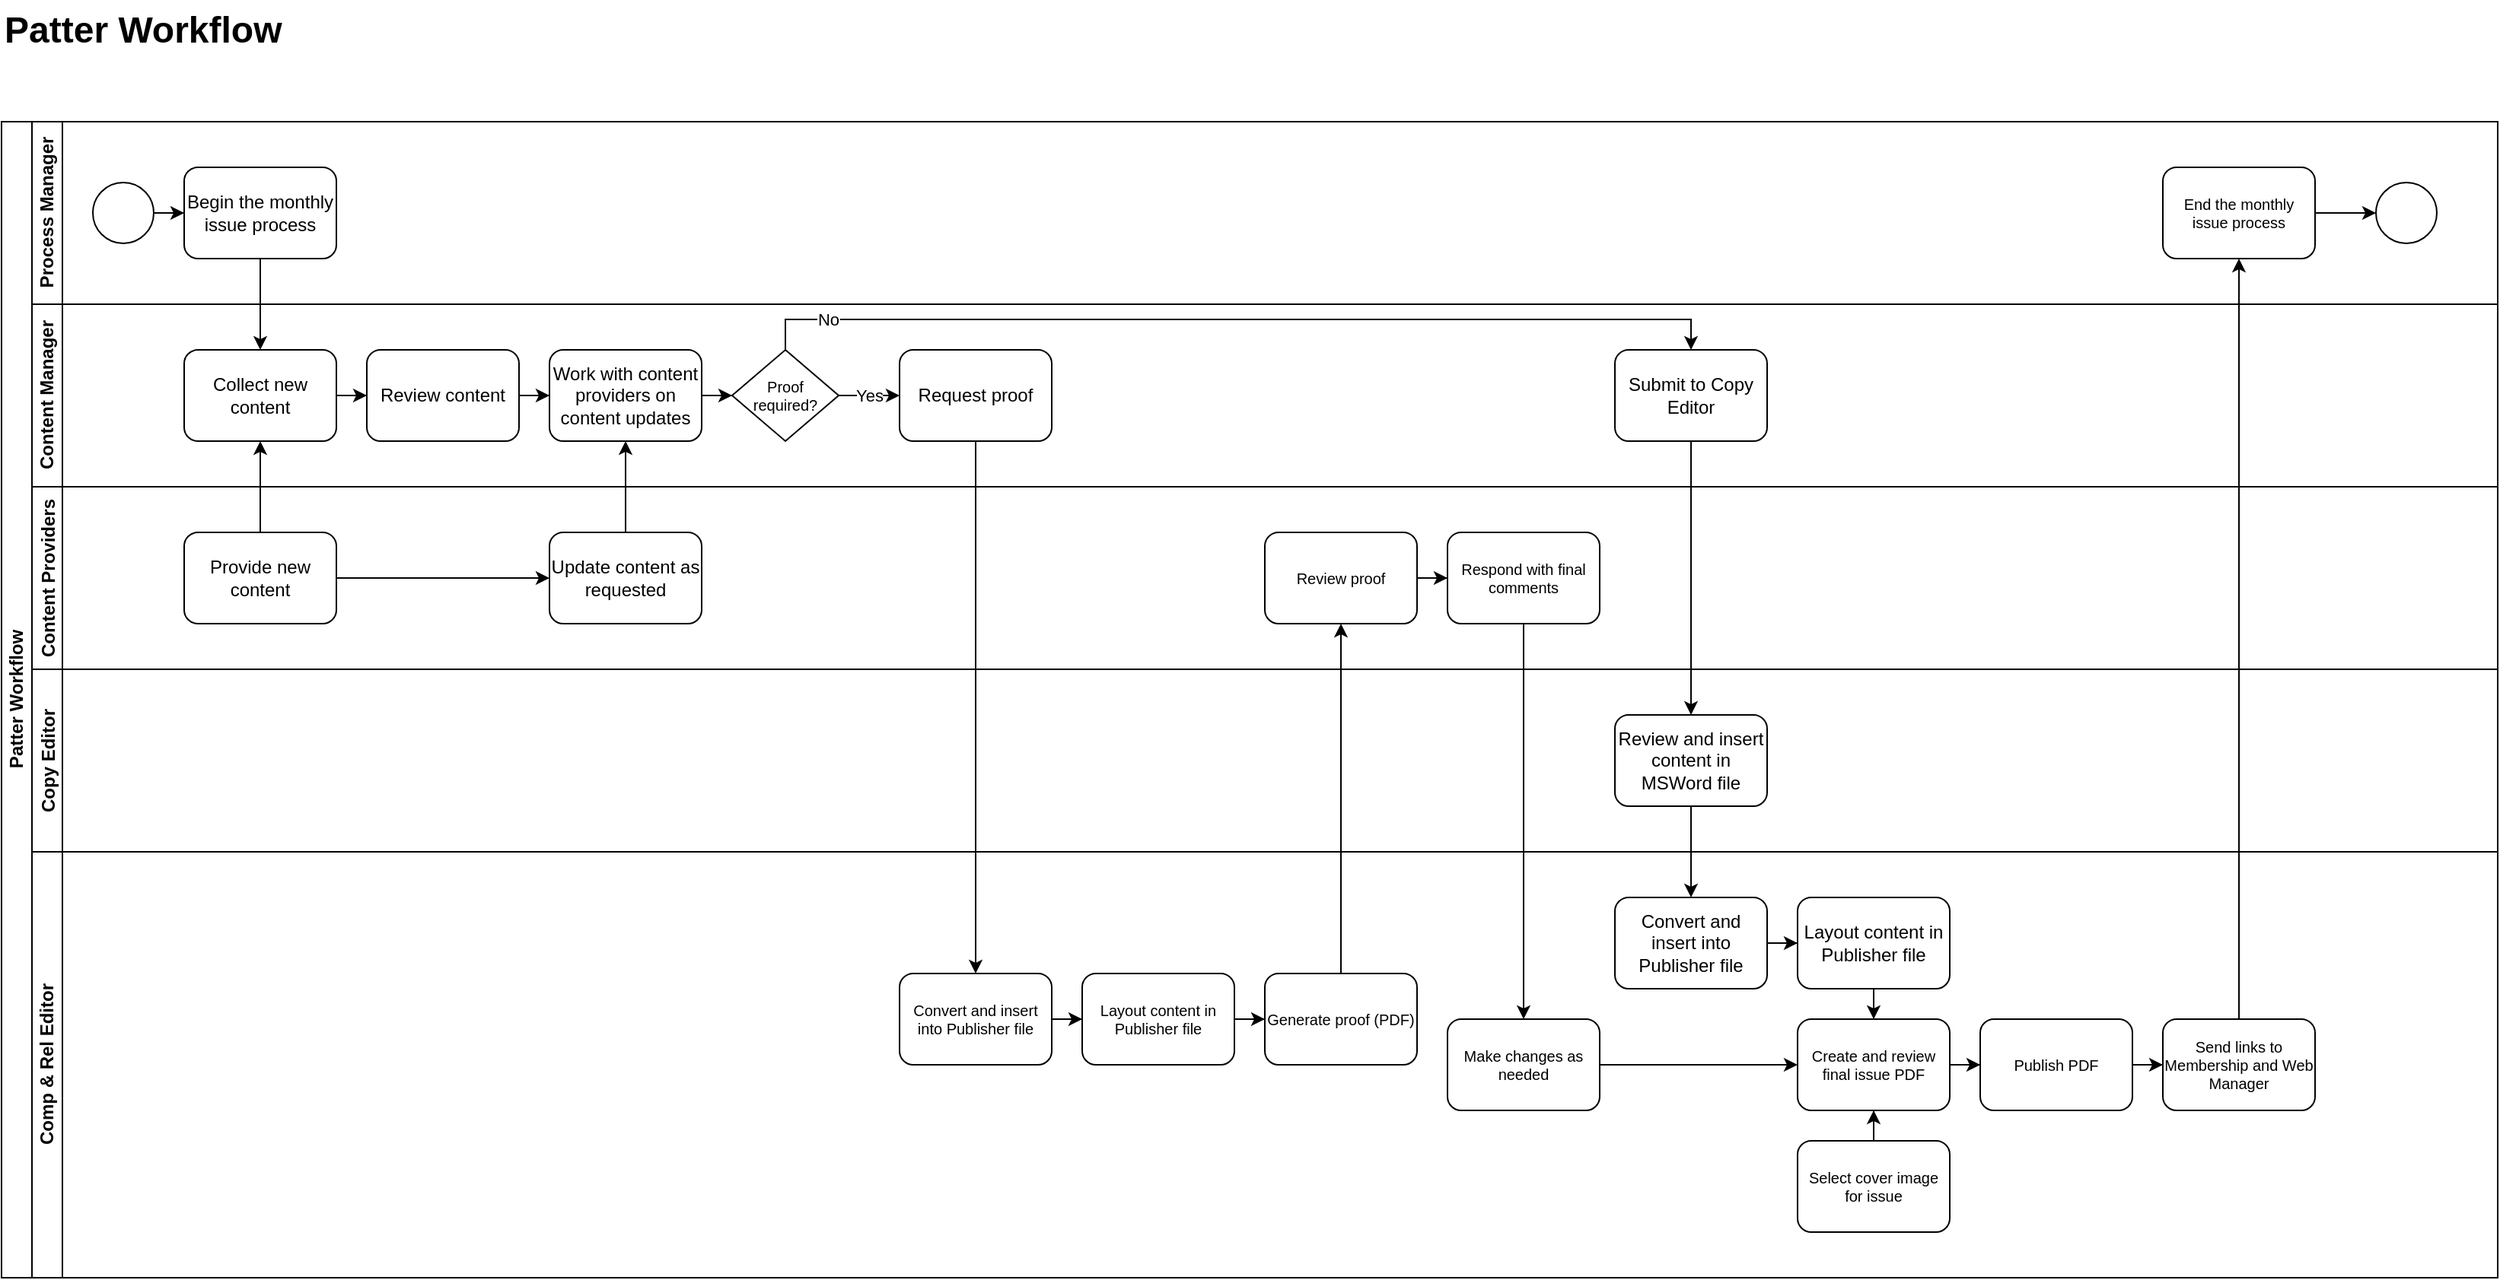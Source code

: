 <mxfile version="12.5.3" type="device"><diagram id="prtHgNgQTEPvFCAcTncT" name="Original Workflow"><mxGraphModel dx="2374" dy="1116" grid="1" gridSize="10" guides="1" tooltips="1" connect="1" arrows="1" fold="1" page="1" pageScale="1" pageWidth="1700" pageHeight="1100" math="0" shadow="0"><root><mxCell id="0"/><mxCell id="1" parent="0"/><mxCell id="dNxyNK7c78bLwvsdeMH5-19" value="Patter Workflow" style="swimlane;html=1;childLayout=stackLayout;resizeParent=1;resizeParentMax=0;horizontal=0;startSize=20;horizontalStack=0;" parent="1" vertex="1"><mxGeometry x="40" y="120" width="1640" height="760" as="geometry"/></mxCell><mxCell id="dNxyNK7c78bLwvsdeMH5-27" value="" style="edgeStyle=orthogonalEdgeStyle;rounded=0;orthogonalLoop=1;jettySize=auto;html=1;dashed=1;endArrow=none;endFill=0;" parent="dNxyNK7c78bLwvsdeMH5-19" source="dNxyNK7c78bLwvsdeMH5-24" edge="1"><mxGeometry relative="1" as="geometry"><mxPoint x="180" y="150" as="targetPoint"/></mxGeometry></mxCell><mxCell id="dNxyNK7c78bLwvsdeMH5-31" style="edgeStyle=orthogonalEdgeStyle;rounded=0;orthogonalLoop=1;jettySize=auto;html=1;endArrow=classic;endFill=1;" parent="dNxyNK7c78bLwvsdeMH5-19" source="dNxyNK7c78bLwvsdeMH5-28" edge="1"><mxGeometry relative="1" as="geometry"><mxPoint x="300" y="90" as="targetPoint"/></mxGeometry></mxCell><mxCell id="dNxyNK7c78bLwvsdeMH5-35" style="edgeStyle=orthogonalEdgeStyle;rounded=0;orthogonalLoop=1;jettySize=auto;html=1;endArrow=classic;endFill=1;" parent="dNxyNK7c78bLwvsdeMH5-19" target="dNxyNK7c78bLwvsdeMH5-34" edge="1"><mxGeometry relative="1" as="geometry"><mxPoint x="300" y="200" as="sourcePoint"/></mxGeometry></mxCell><mxCell id="dNxyNK7c78bLwvsdeMH5-38" style="edgeStyle=orthogonalEdgeStyle;rounded=0;orthogonalLoop=1;jettySize=auto;html=1;endArrow=classic;endFill=1;" parent="dNxyNK7c78bLwvsdeMH5-19" target="dNxyNK7c78bLwvsdeMH5-36" edge="1"><mxGeometry relative="1" as="geometry"><Array as="points"><mxPoint x="180" y="340"/><mxPoint x="400" y="340"/></Array><mxPoint x="180" y="210" as="sourcePoint"/></mxGeometry></mxCell><mxCell id="dNxyNK7c78bLwvsdeMH5-20" value="Process Manager" style="swimlane;html=1;startSize=20;horizontal=0;" parent="dNxyNK7c78bLwvsdeMH5-19" vertex="1"><mxGeometry x="20" width="1620" height="120" as="geometry"/></mxCell><mxCell id="6pns_PfI6mnmwDdRPwen-9" value="" style="edgeStyle=orthogonalEdgeStyle;rounded=0;orthogonalLoop=1;jettySize=auto;html=1;" edge="1" parent="dNxyNK7c78bLwvsdeMH5-20" source="dNxyNK7c78bLwvsdeMH5-23" target="6pns_PfI6mnmwDdRPwen-8"><mxGeometry relative="1" as="geometry"/></mxCell><mxCell id="dNxyNK7c78bLwvsdeMH5-23" value="" style="ellipse;whiteSpace=wrap;html=1;" parent="dNxyNK7c78bLwvsdeMH5-20" vertex="1"><mxGeometry x="40" y="40" width="40" height="40" as="geometry"/></mxCell><mxCell id="6pns_PfI6mnmwDdRPwen-8" value="Begin the monthly issue process" style="rounded=1;whiteSpace=wrap;html=1;fontFamily=Helvetica;fontSize=12;fontColor=#000000;align=center;strokeColor=#000000;fillColor=#ffffff;" vertex="1" parent="dNxyNK7c78bLwvsdeMH5-20"><mxGeometry x="100" y="30" width="100" height="60" as="geometry"/></mxCell><mxCell id="6pns_PfI6mnmwDdRPwen-58" style="edgeStyle=orthogonalEdgeStyle;rounded=0;orthogonalLoop=1;jettySize=auto;html=1;entryX=0;entryY=0.5;entryDx=0;entryDy=0;fontSize=10;" edge="1" parent="dNxyNK7c78bLwvsdeMH5-20" source="6pns_PfI6mnmwDdRPwen-45" target="6pns_PfI6mnmwDdRPwen-57"><mxGeometry relative="1" as="geometry"/></mxCell><mxCell id="6pns_PfI6mnmwDdRPwen-45" value="End the monthly issue process" style="rounded=1;whiteSpace=wrap;html=1;fontSize=10;" vertex="1" parent="dNxyNK7c78bLwvsdeMH5-20"><mxGeometry x="1400" y="30" width="100" height="60" as="geometry"/></mxCell><mxCell id="6pns_PfI6mnmwDdRPwen-57" value="" style="ellipse;whiteSpace=wrap;html=1;aspect=fixed;fontSize=10;" vertex="1" parent="dNxyNK7c78bLwvsdeMH5-20"><mxGeometry x="1540" y="40" width="40" height="40" as="geometry"/></mxCell><mxCell id="dNxyNK7c78bLwvsdeMH5-21" value="Content Manager" style="swimlane;html=1;startSize=20;horizontal=0;" parent="dNxyNK7c78bLwvsdeMH5-19" vertex="1"><mxGeometry x="20" y="120" width="1620" height="120" as="geometry"/></mxCell><mxCell id="dNxyNK7c78bLwvsdeMH5-29" value="" style="edgeStyle=orthogonalEdgeStyle;rounded=0;orthogonalLoop=1;jettySize=auto;html=1;endArrow=classic;endFill=1;" parent="dNxyNK7c78bLwvsdeMH5-21" target="dNxyNK7c78bLwvsdeMH5-28" edge="1"><mxGeometry relative="1" as="geometry"><mxPoint x="200" y="60" as="sourcePoint"/></mxGeometry></mxCell><mxCell id="6pns_PfI6mnmwDdRPwen-13" value="" style="edgeStyle=orthogonalEdgeStyle;rounded=0;orthogonalLoop=1;jettySize=auto;html=1;" edge="1" parent="dNxyNK7c78bLwvsdeMH5-21" source="6pns_PfI6mnmwDdRPwen-10" target="6pns_PfI6mnmwDdRPwen-12"><mxGeometry relative="1" as="geometry"/></mxCell><mxCell id="6pns_PfI6mnmwDdRPwen-10" value="Collect new content" style="rounded=1;whiteSpace=wrap;html=1;fontFamily=Helvetica;fontSize=12;fontColor=#000000;align=center;strokeColor=#000000;fillColor=#ffffff;" vertex="1" parent="dNxyNK7c78bLwvsdeMH5-21"><mxGeometry x="100" y="30" width="100" height="60" as="geometry"/></mxCell><mxCell id="6pns_PfI6mnmwDdRPwen-15" value="" style="edgeStyle=orthogonalEdgeStyle;rounded=0;orthogonalLoop=1;jettySize=auto;html=1;" edge="1" parent="dNxyNK7c78bLwvsdeMH5-21" source="6pns_PfI6mnmwDdRPwen-12" target="6pns_PfI6mnmwDdRPwen-14"><mxGeometry relative="1" as="geometry"/></mxCell><mxCell id="6pns_PfI6mnmwDdRPwen-12" value="Review content" style="rounded=1;whiteSpace=wrap;html=1;fontFamily=Helvetica;fontSize=12;fontColor=#000000;align=center;strokeColor=#000000;fillColor=#ffffff;" vertex="1" parent="dNxyNK7c78bLwvsdeMH5-21"><mxGeometry x="220" y="30" width="100" height="60" as="geometry"/></mxCell><mxCell id="6pns_PfI6mnmwDdRPwen-17" value="" style="edgeStyle=orthogonalEdgeStyle;rounded=0;orthogonalLoop=1;jettySize=auto;html=1;" edge="1" parent="dNxyNK7c78bLwvsdeMH5-21" source="6pns_PfI6mnmwDdRPwen-14" target="6pns_PfI6mnmwDdRPwen-16"><mxGeometry relative="1" as="geometry"/></mxCell><mxCell id="6pns_PfI6mnmwDdRPwen-14" value="Work with content providers on content updates" style="rounded=1;whiteSpace=wrap;html=1;fontFamily=Helvetica;fontSize=12;fontColor=#000000;align=center;strokeColor=#000000;fillColor=#ffffff;" vertex="1" parent="dNxyNK7c78bLwvsdeMH5-21"><mxGeometry x="340" y="30" width="100" height="60" as="geometry"/></mxCell><mxCell id="6pns_PfI6mnmwDdRPwen-19" value="Yes" style="edgeStyle=orthogonalEdgeStyle;rounded=0;orthogonalLoop=1;jettySize=auto;html=1;" edge="1" parent="dNxyNK7c78bLwvsdeMH5-21" source="6pns_PfI6mnmwDdRPwen-16" target="6pns_PfI6mnmwDdRPwen-18"><mxGeometry relative="1" as="geometry"/></mxCell><mxCell id="6pns_PfI6mnmwDdRPwen-16" value="Proof required?" style="rhombus;whiteSpace=wrap;html=1;fontFamily=Helvetica;fontSize=10;fontColor=#000000;align=center;strokeColor=#000000;fillColor=#ffffff;spacing=6;" vertex="1" parent="dNxyNK7c78bLwvsdeMH5-21"><mxGeometry x="460" y="30" width="70" height="60" as="geometry"/></mxCell><mxCell id="6pns_PfI6mnmwDdRPwen-18" value="Request proof" style="rounded=1;whiteSpace=wrap;html=1;fontFamily=Helvetica;fontSize=12;fontColor=#000000;align=center;strokeColor=#000000;fillColor=#ffffff;" vertex="1" parent="dNxyNK7c78bLwvsdeMH5-21"><mxGeometry x="570" y="30" width="100" height="60" as="geometry"/></mxCell><mxCell id="6pns_PfI6mnmwDdRPwen-21" value="Submit to Copy Editor" style="rounded=1;whiteSpace=wrap;html=1;" vertex="1" parent="dNxyNK7c78bLwvsdeMH5-21"><mxGeometry x="1040" y="30" width="100" height="60" as="geometry"/></mxCell><mxCell id="6pns_PfI6mnmwDdRPwen-20" value="No" style="edgeStyle=orthogonalEdgeStyle;rounded=0;orthogonalLoop=1;jettySize=auto;html=1;entryX=0.5;entryY=0;entryDx=0;entryDy=0;exitX=0.5;exitY=0;exitDx=0;exitDy=0;" edge="1" parent="dNxyNK7c78bLwvsdeMH5-21" source="6pns_PfI6mnmwDdRPwen-16" target="6pns_PfI6mnmwDdRPwen-21"><mxGeometry x="-0.851" relative="1" as="geometry"><mxPoint x="890" y="30.0" as="targetPoint"/><Array as="points"><mxPoint x="495" y="10"/><mxPoint x="1090" y="10"/></Array><mxPoint as="offset"/></mxGeometry></mxCell><mxCell id="6pns_PfI6mnmwDdRPwen-5" value="Content Providers" style="swimlane;startSize=20;horizontal=0;" vertex="1" parent="dNxyNK7c78bLwvsdeMH5-19"><mxGeometry x="20" y="240" width="1620" height="120" as="geometry"/></mxCell><mxCell id="6pns_PfI6mnmwDdRPwen-24" value="" style="edgeStyle=orthogonalEdgeStyle;rounded=0;orthogonalLoop=1;jettySize=auto;html=1;" edge="1" parent="6pns_PfI6mnmwDdRPwen-5" source="6pns_PfI6mnmwDdRPwen-22" target="6pns_PfI6mnmwDdRPwen-23"><mxGeometry relative="1" as="geometry"/></mxCell><mxCell id="6pns_PfI6mnmwDdRPwen-22" value="Provide new content" style="rounded=1;whiteSpace=wrap;html=1;" vertex="1" parent="6pns_PfI6mnmwDdRPwen-5"><mxGeometry x="100" y="30" width="100" height="60" as="geometry"/></mxCell><mxCell id="6pns_PfI6mnmwDdRPwen-23" value="Update content as requested" style="rounded=1;whiteSpace=wrap;html=1;" vertex="1" parent="6pns_PfI6mnmwDdRPwen-5"><mxGeometry x="340" y="30" width="100" height="60" as="geometry"/></mxCell><mxCell id="6pns_PfI6mnmwDdRPwen-36" value="" style="edgeStyle=orthogonalEdgeStyle;rounded=0;orthogonalLoop=1;jettySize=auto;html=1;fontSize=10;" edge="1" parent="6pns_PfI6mnmwDdRPwen-5" source="6pns_PfI6mnmwDdRPwen-33" target="6pns_PfI6mnmwDdRPwen-35"><mxGeometry relative="1" as="geometry"/></mxCell><mxCell id="6pns_PfI6mnmwDdRPwen-33" value="Review proof" style="rounded=1;whiteSpace=wrap;html=1;fontSize=10;" vertex="1" parent="6pns_PfI6mnmwDdRPwen-5"><mxGeometry x="810" y="30" width="100" height="60" as="geometry"/></mxCell><mxCell id="6pns_PfI6mnmwDdRPwen-35" value="Respond with final comments" style="rounded=1;whiteSpace=wrap;html=1;fontSize=10;" vertex="1" parent="6pns_PfI6mnmwDdRPwen-5"><mxGeometry x="930" y="30" width="100" height="60" as="geometry"/></mxCell><mxCell id="6pns_PfI6mnmwDdRPwen-6" value="Copy Editor" style="swimlane;startSize=20;horizontal=0;" vertex="1" parent="dNxyNK7c78bLwvsdeMH5-19"><mxGeometry x="20" y="360" width="1620" height="120" as="geometry"/></mxCell><mxCell id="6pns_PfI6mnmwDdRPwen-49" value="Review and insert content in MSWord file" style="rounded=1;whiteSpace=wrap;html=1;" vertex="1" parent="6pns_PfI6mnmwDdRPwen-6"><mxGeometry x="1040" y="30" width="100" height="60" as="geometry"/></mxCell><mxCell id="6pns_PfI6mnmwDdRPwen-11" value="" style="edgeStyle=orthogonalEdgeStyle;rounded=0;orthogonalLoop=1;jettySize=auto;html=1;" edge="1" parent="dNxyNK7c78bLwvsdeMH5-19" source="6pns_PfI6mnmwDdRPwen-8" target="6pns_PfI6mnmwDdRPwen-10"><mxGeometry relative="1" as="geometry"/></mxCell><mxCell id="6pns_PfI6mnmwDdRPwen-25" style="edgeStyle=orthogonalEdgeStyle;rounded=0;orthogonalLoop=1;jettySize=auto;html=1;exitX=0.5;exitY=0;exitDx=0;exitDy=0;entryX=0.5;entryY=1;entryDx=0;entryDy=0;" edge="1" parent="dNxyNK7c78bLwvsdeMH5-19" source="6pns_PfI6mnmwDdRPwen-23" target="6pns_PfI6mnmwDdRPwen-14"><mxGeometry relative="1" as="geometry"><mxPoint x="450" y="320" as="targetPoint"/></mxGeometry></mxCell><mxCell id="6pns_PfI6mnmwDdRPwen-26" style="edgeStyle=orthogonalEdgeStyle;rounded=0;orthogonalLoop=1;jettySize=auto;html=1;entryX=0.5;entryY=1;entryDx=0;entryDy=0;" edge="1" parent="dNxyNK7c78bLwvsdeMH5-19" source="6pns_PfI6mnmwDdRPwen-22" target="6pns_PfI6mnmwDdRPwen-10"><mxGeometry relative="1" as="geometry"/></mxCell><mxCell id="6pns_PfI6mnmwDdRPwen-27" style="edgeStyle=orthogonalEdgeStyle;rounded=0;orthogonalLoop=1;jettySize=auto;html=1;fontSize=10;entryX=0.5;entryY=0;entryDx=0;entryDy=0;" edge="1" parent="dNxyNK7c78bLwvsdeMH5-19" source="6pns_PfI6mnmwDdRPwen-18" target="6pns_PfI6mnmwDdRPwen-28"><mxGeometry relative="1" as="geometry"><mxPoint x="670" y="560" as="targetPoint"/></mxGeometry></mxCell><mxCell id="6pns_PfI6mnmwDdRPwen-34" value="" style="edgeStyle=orthogonalEdgeStyle;rounded=0;orthogonalLoop=1;jettySize=auto;html=1;fontSize=10;" edge="1" parent="dNxyNK7c78bLwvsdeMH5-19" source="6pns_PfI6mnmwDdRPwen-31" target="6pns_PfI6mnmwDdRPwen-33"><mxGeometry relative="1" as="geometry"/></mxCell><mxCell id="6pns_PfI6mnmwDdRPwen-38" value="" style="edgeStyle=orthogonalEdgeStyle;rounded=0;orthogonalLoop=1;jettySize=auto;html=1;fontSize=10;" edge="1" parent="dNxyNK7c78bLwvsdeMH5-19" source="6pns_PfI6mnmwDdRPwen-35" target="6pns_PfI6mnmwDdRPwen-37"><mxGeometry relative="1" as="geometry"/></mxCell><mxCell id="6pns_PfI6mnmwDdRPwen-46" value="" style="edgeStyle=orthogonalEdgeStyle;rounded=0;orthogonalLoop=1;jettySize=auto;html=1;fontSize=10;" edge="1" parent="dNxyNK7c78bLwvsdeMH5-19" source="6pns_PfI6mnmwDdRPwen-43" target="6pns_PfI6mnmwDdRPwen-45"><mxGeometry relative="1" as="geometry"/></mxCell><mxCell id="6pns_PfI6mnmwDdRPwen-50" value="" style="edgeStyle=orthogonalEdgeStyle;rounded=0;orthogonalLoop=1;jettySize=auto;html=1;fontSize=10;" edge="1" parent="dNxyNK7c78bLwvsdeMH5-19" source="6pns_PfI6mnmwDdRPwen-21" target="6pns_PfI6mnmwDdRPwen-49"><mxGeometry relative="1" as="geometry"/></mxCell><mxCell id="6pns_PfI6mnmwDdRPwen-52" value="" style="edgeStyle=orthogonalEdgeStyle;rounded=0;orthogonalLoop=1;jettySize=auto;html=1;fontSize=10;" edge="1" parent="dNxyNK7c78bLwvsdeMH5-19" source="6pns_PfI6mnmwDdRPwen-49" target="6pns_PfI6mnmwDdRPwen-51"><mxGeometry relative="1" as="geometry"/></mxCell><mxCell id="dNxyNK7c78bLwvsdeMH5-22" value="Comp &amp;amp; Rel Editor" style="swimlane;html=1;startSize=20;horizontal=0;" parent="dNxyNK7c78bLwvsdeMH5-19" vertex="1"><mxGeometry x="20" y="480" width="1620" height="280" as="geometry"/></mxCell><mxCell id="dNxyNK7c78bLwvsdeMH5-37" value="" style="edgeStyle=orthogonalEdgeStyle;rounded=0;orthogonalLoop=1;jettySize=auto;html=1;endArrow=classic;endFill=1;" parent="dNxyNK7c78bLwvsdeMH5-22" target="dNxyNK7c78bLwvsdeMH5-36" edge="1"><mxGeometry relative="1" as="geometry"><mxPoint x="320" y="50" as="sourcePoint"/></mxGeometry></mxCell><mxCell id="6pns_PfI6mnmwDdRPwen-30" value="" style="edgeStyle=orthogonalEdgeStyle;rounded=0;orthogonalLoop=1;jettySize=auto;html=1;fontSize=10;" edge="1" parent="dNxyNK7c78bLwvsdeMH5-22" source="6pns_PfI6mnmwDdRPwen-28" target="6pns_PfI6mnmwDdRPwen-29"><mxGeometry relative="1" as="geometry"/></mxCell><mxCell id="6pns_PfI6mnmwDdRPwen-28" value="Convert and insert into Publisher file" style="rounded=1;whiteSpace=wrap;html=1;fontSize=10;" vertex="1" parent="dNxyNK7c78bLwvsdeMH5-22"><mxGeometry x="570" y="80" width="100" height="60" as="geometry"/></mxCell><mxCell id="6pns_PfI6mnmwDdRPwen-32" value="" style="edgeStyle=orthogonalEdgeStyle;rounded=0;orthogonalLoop=1;jettySize=auto;html=1;fontSize=10;" edge="1" parent="dNxyNK7c78bLwvsdeMH5-22" source="6pns_PfI6mnmwDdRPwen-29" target="6pns_PfI6mnmwDdRPwen-31"><mxGeometry relative="1" as="geometry"/></mxCell><mxCell id="6pns_PfI6mnmwDdRPwen-29" value="Layout content in Publisher file" style="rounded=1;whiteSpace=wrap;html=1;fontSize=10;" vertex="1" parent="dNxyNK7c78bLwvsdeMH5-22"><mxGeometry x="690" y="80" width="100" height="60" as="geometry"/></mxCell><mxCell id="6pns_PfI6mnmwDdRPwen-31" value="Generate proof (PDF)" style="rounded=1;whiteSpace=wrap;html=1;fontSize=10;" vertex="1" parent="dNxyNK7c78bLwvsdeMH5-22"><mxGeometry x="810" y="80" width="100" height="60" as="geometry"/></mxCell><mxCell id="6pns_PfI6mnmwDdRPwen-40" value="" style="edgeStyle=orthogonalEdgeStyle;rounded=0;orthogonalLoop=1;jettySize=auto;html=1;fontSize=10;" edge="1" parent="dNxyNK7c78bLwvsdeMH5-22" source="6pns_PfI6mnmwDdRPwen-37" target="6pns_PfI6mnmwDdRPwen-39"><mxGeometry relative="1" as="geometry"/></mxCell><mxCell id="6pns_PfI6mnmwDdRPwen-37" value="Make changes as needed" style="rounded=1;whiteSpace=wrap;html=1;fontSize=10;" vertex="1" parent="dNxyNK7c78bLwvsdeMH5-22"><mxGeometry x="930" y="110" width="100" height="60" as="geometry"/></mxCell><mxCell id="6pns_PfI6mnmwDdRPwen-42" value="" style="edgeStyle=orthogonalEdgeStyle;rounded=0;orthogonalLoop=1;jettySize=auto;html=1;fontSize=10;" edge="1" parent="dNxyNK7c78bLwvsdeMH5-22" source="6pns_PfI6mnmwDdRPwen-39" target="6pns_PfI6mnmwDdRPwen-41"><mxGeometry relative="1" as="geometry"/></mxCell><mxCell id="6pns_PfI6mnmwDdRPwen-39" value="Create and review final issue PDF" style="rounded=1;whiteSpace=wrap;html=1;fontSize=10;" vertex="1" parent="dNxyNK7c78bLwvsdeMH5-22"><mxGeometry x="1160" y="110" width="100" height="60" as="geometry"/></mxCell><mxCell id="6pns_PfI6mnmwDdRPwen-44" value="" style="edgeStyle=orthogonalEdgeStyle;rounded=0;orthogonalLoop=1;jettySize=auto;html=1;fontSize=10;" edge="1" parent="dNxyNK7c78bLwvsdeMH5-22" source="6pns_PfI6mnmwDdRPwen-41" target="6pns_PfI6mnmwDdRPwen-43"><mxGeometry relative="1" as="geometry"/></mxCell><mxCell id="6pns_PfI6mnmwDdRPwen-41" value="Publish PDF" style="rounded=1;whiteSpace=wrap;html=1;fontSize=10;" vertex="1" parent="dNxyNK7c78bLwvsdeMH5-22"><mxGeometry x="1280" y="110" width="100" height="60" as="geometry"/></mxCell><mxCell id="6pns_PfI6mnmwDdRPwen-43" value="Send links to Membership and Web Manager" style="rounded=1;whiteSpace=wrap;html=1;fontSize=10;" vertex="1" parent="dNxyNK7c78bLwvsdeMH5-22"><mxGeometry x="1400" y="110" width="100" height="60" as="geometry"/></mxCell><mxCell id="6pns_PfI6mnmwDdRPwen-55" value="" style="edgeStyle=orthogonalEdgeStyle;rounded=0;orthogonalLoop=1;jettySize=auto;html=1;fontSize=10;" edge="1" parent="dNxyNK7c78bLwvsdeMH5-22" source="6pns_PfI6mnmwDdRPwen-51" target="6pns_PfI6mnmwDdRPwen-54"><mxGeometry relative="1" as="geometry"/></mxCell><mxCell id="6pns_PfI6mnmwDdRPwen-51" value="Convert and insert into Publisher file" style="rounded=1;whiteSpace=wrap;html=1;" vertex="1" parent="dNxyNK7c78bLwvsdeMH5-22"><mxGeometry x="1040" y="30" width="100" height="60" as="geometry"/></mxCell><mxCell id="6pns_PfI6mnmwDdRPwen-56" style="edgeStyle=orthogonalEdgeStyle;rounded=0;orthogonalLoop=1;jettySize=auto;html=1;entryX=0.5;entryY=0;entryDx=0;entryDy=0;fontSize=10;" edge="1" parent="dNxyNK7c78bLwvsdeMH5-22" source="6pns_PfI6mnmwDdRPwen-54" target="6pns_PfI6mnmwDdRPwen-39"><mxGeometry relative="1" as="geometry"/></mxCell><mxCell id="6pns_PfI6mnmwDdRPwen-54" value="Layout content in Publisher file" style="rounded=1;whiteSpace=wrap;html=1;" vertex="1" parent="dNxyNK7c78bLwvsdeMH5-22"><mxGeometry x="1160" y="30" width="100" height="60" as="geometry"/></mxCell><mxCell id="6pns_PfI6mnmwDdRPwen-60" style="edgeStyle=orthogonalEdgeStyle;rounded=0;orthogonalLoop=1;jettySize=auto;html=1;entryX=0.5;entryY=1;entryDx=0;entryDy=0;fontSize=10;" edge="1" parent="dNxyNK7c78bLwvsdeMH5-22" source="6pns_PfI6mnmwDdRPwen-59" target="6pns_PfI6mnmwDdRPwen-39"><mxGeometry relative="1" as="geometry"/></mxCell><mxCell id="6pns_PfI6mnmwDdRPwen-59" value="Select cover image for issue" style="rounded=1;whiteSpace=wrap;html=1;fontSize=10;" vertex="1" parent="dNxyNK7c78bLwvsdeMH5-22"><mxGeometry x="1160" y="190" width="100" height="60" as="geometry"/></mxCell><mxCell id="6pns_PfI6mnmwDdRPwen-1" value="Patter Workflow" style="text;strokeColor=none;fillColor=none;html=1;fontSize=24;fontStyle=1;verticalAlign=middle;align=left;" vertex="1" parent="1"><mxGeometry x="40" y="40" width="320" height="40" as="geometry"/></mxCell></root></mxGraphModel></diagram></mxfile>